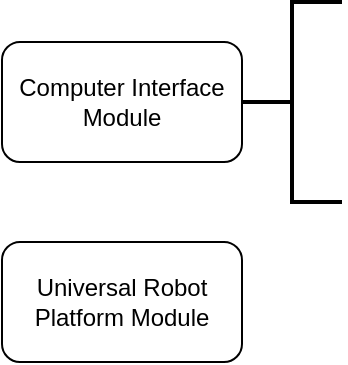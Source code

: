 <mxfile version="14.2.3" type="github">
  <diagram id="xKUTsaIn_5PL5V8re3l2" name="Page-1">
    <mxGraphModel dx="905" dy="1240" grid="1" gridSize="10" guides="1" tooltips="1" connect="1" arrows="1" fold="1" page="1" pageScale="1" pageWidth="1169" pageHeight="827" math="0" shadow="0">
      <root>
        <mxCell id="0" />
        <mxCell id="1" parent="0" />
        <mxCell id="ft5vaVM4qjosO1FMP7sU-1" value="Computer Interface Module" style="rounded=1;whiteSpace=wrap;html=1;" vertex="1" parent="1">
          <mxGeometry x="180" y="-770" width="120" height="60" as="geometry" />
        </mxCell>
        <mxCell id="ft5vaVM4qjosO1FMP7sU-2" value="Universal Robot Platform Module" style="rounded=1;whiteSpace=wrap;html=1;" vertex="1" parent="1">
          <mxGeometry x="180" y="-670" width="120" height="60" as="geometry" />
        </mxCell>
        <mxCell id="ft5vaVM4qjosO1FMP7sU-3" value="&lt;p&gt;&lt;br&gt;&lt;/p&gt;" style="strokeWidth=2;html=1;shape=mxgraph.flowchart.annotation_2;align=left;labelPosition=right;pointerEvents=1;" vertex="1" parent="1">
          <mxGeometry x="300" y="-790" width="50" height="100" as="geometry" />
        </mxCell>
      </root>
    </mxGraphModel>
  </diagram>
</mxfile>
